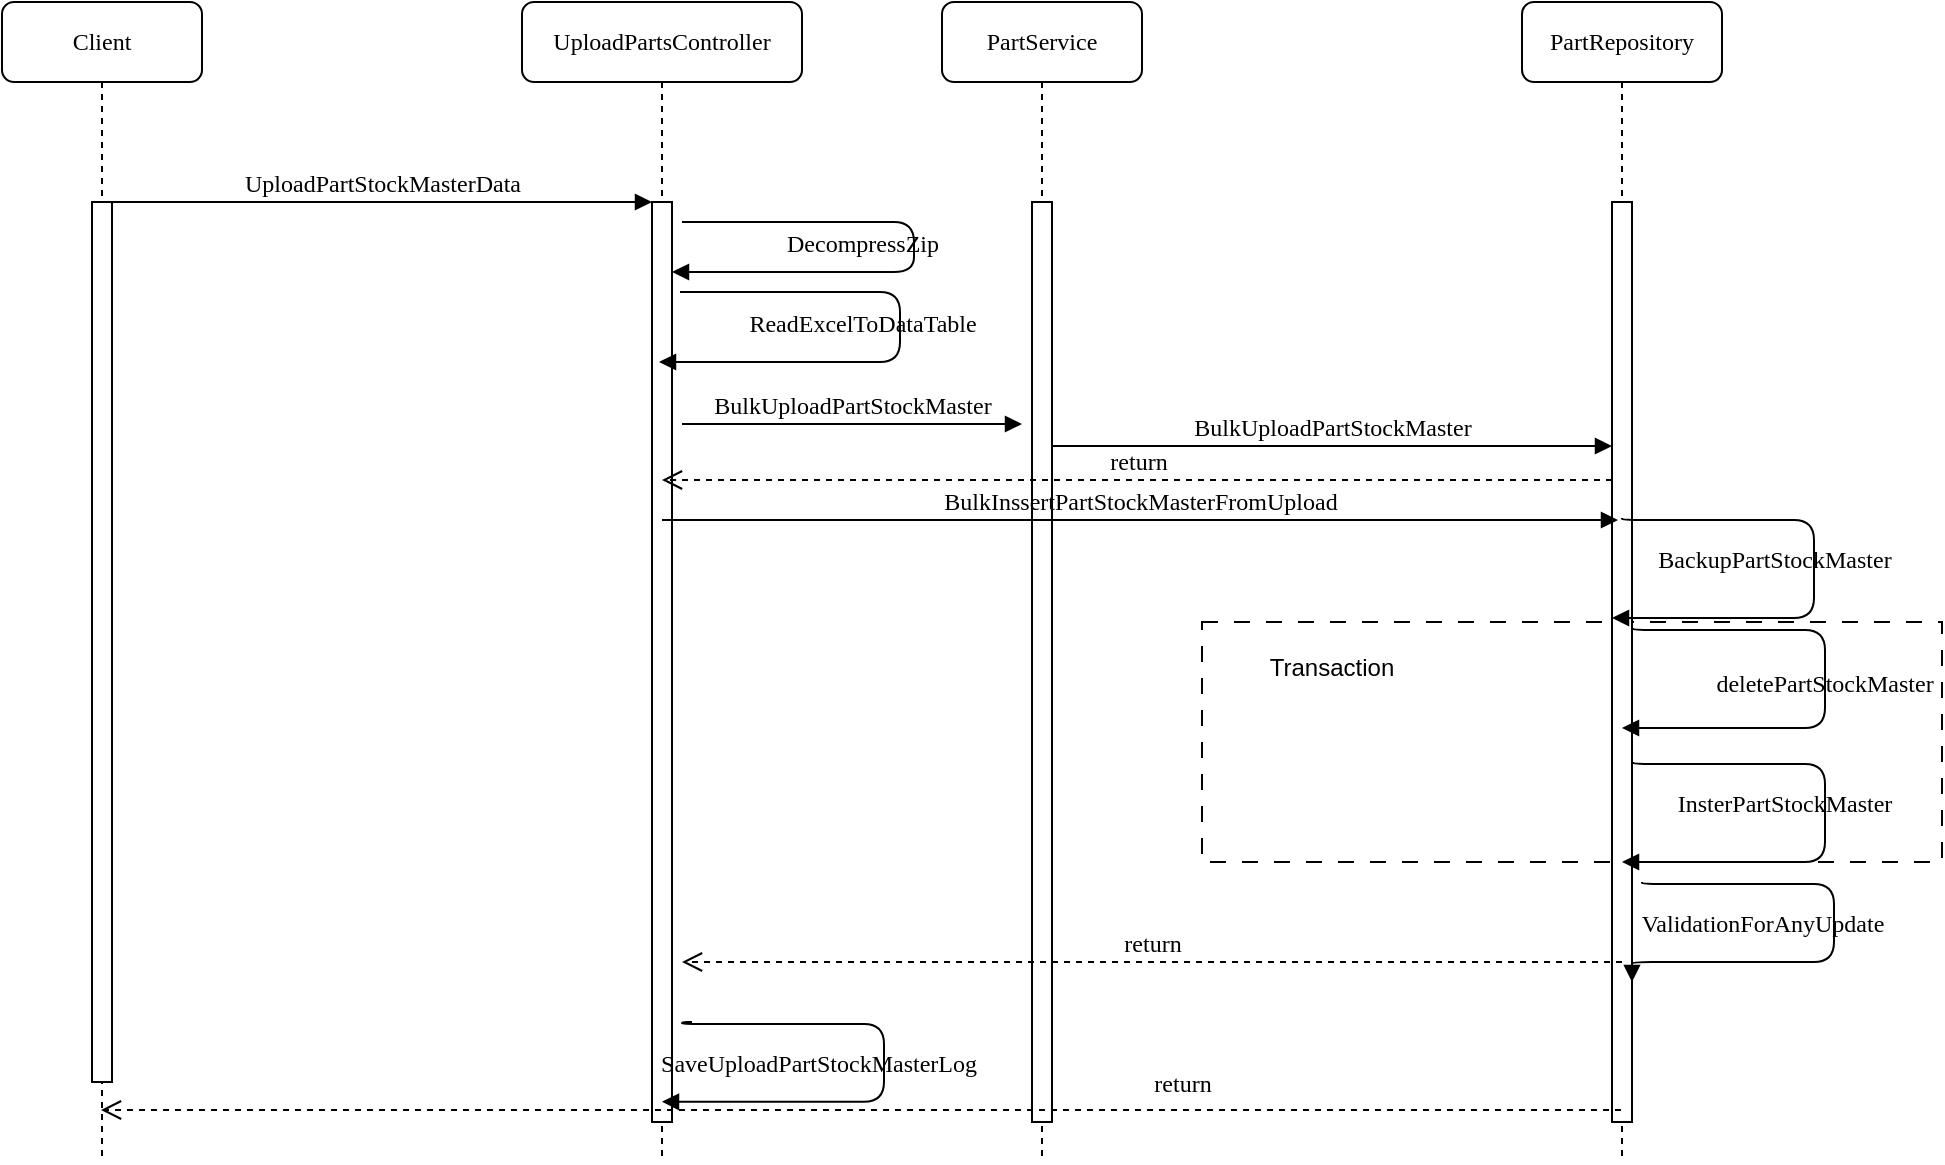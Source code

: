 <mxfile version="21.5.0" type="github">
  <diagram name="Page-1" id="13e1069c-82ec-6db2-03f1-153e76fe0fe0">
    <mxGraphModel dx="1434" dy="796" grid="1" gridSize="10" guides="1" tooltips="1" connect="1" arrows="1" fold="1" page="1" pageScale="1" pageWidth="1100" pageHeight="850" background="none" math="0" shadow="0">
      <root>
        <mxCell id="0" />
        <mxCell id="1" parent="0" />
        <mxCell id="aby0zHnrufxBEsvmuhQ6-9" value="" style="rounded=0;whiteSpace=wrap;html=1;fillColor=none;dashed=1;dashPattern=8 8;" parent="1" vertex="1">
          <mxGeometry x="700" y="390" width="370" height="120" as="geometry" />
        </mxCell>
        <mxCell id="7baba1c4bc27f4b0-2" value="UploadPartsController" style="shape=umlLifeline;perimeter=lifelinePerimeter;whiteSpace=wrap;html=1;container=1;collapsible=0;recursiveResize=0;outlineConnect=0;rounded=1;shadow=0;comic=0;labelBackgroundColor=none;strokeWidth=1;fontFamily=Verdana;fontSize=12;align=center;" parent="1" vertex="1">
          <mxGeometry x="360" y="80" width="140" height="580" as="geometry" />
        </mxCell>
        <mxCell id="7baba1c4bc27f4b0-10" value="" style="html=1;points=[];perimeter=orthogonalPerimeter;rounded=0;shadow=0;comic=0;labelBackgroundColor=none;strokeWidth=1;fontFamily=Verdana;fontSize=12;align=center;" parent="7baba1c4bc27f4b0-2" vertex="1">
          <mxGeometry x="65" y="100" width="10" height="460" as="geometry" />
        </mxCell>
        <mxCell id="qz3KD22gEbFZeI08fwnA-8" value="DecompressZip" style="html=1;verticalAlign=bottom;endArrow=block;labelBackgroundColor=none;fontFamily=Verdana;fontSize=12;edgeStyle=orthogonalEdgeStyle;elbow=vertical;" edge="1" parent="7baba1c4bc27f4b0-2">
          <mxGeometry x="0.275" y="-5" relative="1" as="geometry">
            <mxPoint x="80" y="110" as="sourcePoint" />
            <Array as="points">
              <mxPoint x="86" y="110" />
              <mxPoint x="196" y="110" />
              <mxPoint x="196" y="135" />
            </Array>
            <mxPoint x="75" y="135" as="targetPoint" />
            <mxPoint as="offset" />
          </mxGeometry>
        </mxCell>
        <mxCell id="7baba1c4bc27f4b0-4" value="PartService" style="shape=umlLifeline;perimeter=lifelinePerimeter;whiteSpace=wrap;html=1;container=1;collapsible=0;recursiveResize=0;outlineConnect=0;rounded=1;shadow=0;comic=0;labelBackgroundColor=none;strokeWidth=1;fontFamily=Verdana;fontSize=12;align=center;" parent="1" vertex="1">
          <mxGeometry x="570" y="80" width="100" height="580" as="geometry" />
        </mxCell>
        <mxCell id="7baba1c4bc27f4b0-16" value="" style="html=1;points=[];perimeter=orthogonalPerimeter;rounded=0;shadow=0;comic=0;labelBackgroundColor=none;strokeWidth=1;fontFamily=Verdana;fontSize=12;align=center;" parent="7baba1c4bc27f4b0-4" vertex="1">
          <mxGeometry x="45" y="100" width="10" height="460" as="geometry" />
        </mxCell>
        <mxCell id="7baba1c4bc27f4b0-5" value="PartRepository" style="shape=umlLifeline;perimeter=lifelinePerimeter;whiteSpace=wrap;html=1;container=1;collapsible=0;recursiveResize=0;outlineConnect=0;rounded=1;shadow=0;comic=0;labelBackgroundColor=none;strokeWidth=1;fontFamily=Verdana;fontSize=12;align=center;" parent="1" vertex="1">
          <mxGeometry x="860" y="80" width="100" height="580" as="geometry" />
        </mxCell>
        <mxCell id="7baba1c4bc27f4b0-19" value="" style="html=1;points=[];perimeter=orthogonalPerimeter;rounded=0;shadow=0;comic=0;labelBackgroundColor=none;strokeWidth=1;fontFamily=Verdana;fontSize=12;align=center;" parent="7baba1c4bc27f4b0-5" vertex="1">
          <mxGeometry x="45" y="100" width="10" height="460" as="geometry" />
        </mxCell>
        <mxCell id="aby0zHnrufxBEsvmuhQ6-5" value="BackupPartStockMaster&lt;br&gt;" style="html=1;verticalAlign=bottom;endArrow=block;labelBackgroundColor=none;fontFamily=Verdana;fontSize=12;edgeStyle=orthogonalEdgeStyle;elbow=vertical;" parent="7baba1c4bc27f4b0-5" edge="1">
          <mxGeometry x="0.349" y="-20" relative="1" as="geometry">
            <mxPoint x="50" y="258" as="sourcePoint" />
            <mxPoint x="45" y="308" as="targetPoint" />
            <Array as="points">
              <mxPoint x="50" y="259" />
              <mxPoint x="146" y="259" />
              <mxPoint x="146" y="308" />
            </Array>
            <mxPoint as="offset" />
          </mxGeometry>
        </mxCell>
        <mxCell id="7baba1c4bc27f4b0-8" value="Client" style="shape=umlLifeline;perimeter=lifelinePerimeter;whiteSpace=wrap;html=1;container=1;collapsible=0;recursiveResize=0;outlineConnect=0;rounded=1;shadow=0;comic=0;labelBackgroundColor=none;strokeWidth=1;fontFamily=Verdana;fontSize=12;align=center;" parent="1" vertex="1">
          <mxGeometry x="100" y="80" width="100" height="580" as="geometry" />
        </mxCell>
        <mxCell id="7baba1c4bc27f4b0-9" value="" style="html=1;points=[];perimeter=orthogonalPerimeter;rounded=0;shadow=0;comic=0;labelBackgroundColor=none;strokeWidth=1;fontFamily=Verdana;fontSize=12;align=center;" parent="7baba1c4bc27f4b0-8" vertex="1">
          <mxGeometry x="45" y="100" width="10" height="440" as="geometry" />
        </mxCell>
        <mxCell id="7baba1c4bc27f4b0-17" value="ReadExcelToDataTable" style="html=1;verticalAlign=bottom;endArrow=block;labelBackgroundColor=none;fontFamily=Verdana;fontSize=12;edgeStyle=orthogonalEdgeStyle;elbow=vertical;" parent="1" edge="1">
          <mxGeometry x="0.235" y="-10" relative="1" as="geometry">
            <mxPoint x="439" y="225" as="sourcePoint" />
            <Array as="points">
              <mxPoint x="549" y="225" />
              <mxPoint x="549" y="260" />
            </Array>
            <mxPoint x="428.5" y="260" as="targetPoint" />
            <mxPoint as="offset" />
          </mxGeometry>
        </mxCell>
        <mxCell id="7baba1c4bc27f4b0-20" value="BulkUploadPartStockMaster" style="html=1;verticalAlign=bottom;endArrow=block;entryX=0;entryY=0;labelBackgroundColor=none;fontFamily=Verdana;fontSize=12;edgeStyle=elbowEdgeStyle;elbow=vertical;" parent="1" edge="1">
          <mxGeometry relative="1" as="geometry">
            <mxPoint x="625" y="302" as="sourcePoint" />
            <mxPoint x="905" y="302" as="targetPoint" />
            <mxPoint as="offset" />
          </mxGeometry>
        </mxCell>
        <mxCell id="7baba1c4bc27f4b0-21" value="return" style="html=1;verticalAlign=bottom;endArrow=open;dashed=1;endSize=8;labelBackgroundColor=none;fontFamily=Verdana;fontSize=12;edgeStyle=elbowEdgeStyle;elbow=vertical;" parent="1" target="7baba1c4bc27f4b0-2" edge="1">
          <mxGeometry relative="1" as="geometry">
            <mxPoint x="625" y="319" as="targetPoint" />
            <Array as="points">
              <mxPoint x="670" y="319" />
              <mxPoint x="700" y="319" />
            </Array>
            <mxPoint x="905" y="319" as="sourcePoint" />
          </mxGeometry>
        </mxCell>
        <mxCell id="7baba1c4bc27f4b0-11" value="UploadPartStockMasterData" style="html=1;verticalAlign=bottom;endArrow=block;entryX=0;entryY=0;labelBackgroundColor=none;fontFamily=Verdana;fontSize=12;edgeStyle=elbowEdgeStyle;elbow=vertical;" parent="1" source="7baba1c4bc27f4b0-9" target="7baba1c4bc27f4b0-10" edge="1">
          <mxGeometry relative="1" as="geometry">
            <mxPoint x="220" y="190" as="sourcePoint" />
            <mxPoint as="offset" />
          </mxGeometry>
        </mxCell>
        <mxCell id="aby0zHnrufxBEsvmuhQ6-1" value="BulkInssertPartStockMasterFromUpload" style="html=1;verticalAlign=bottom;endArrow=block;entryX=0;entryY=0;labelBackgroundColor=none;fontFamily=Verdana;fontSize=12;edgeStyle=elbowEdgeStyle;elbow=vertical;" parent="1" edge="1" source="7baba1c4bc27f4b0-2">
          <mxGeometry relative="1" as="geometry">
            <mxPoint x="628" y="339" as="sourcePoint" />
            <mxPoint x="908" y="339" as="targetPoint" />
            <mxPoint as="offset" />
          </mxGeometry>
        </mxCell>
        <mxCell id="aby0zHnrufxBEsvmuhQ6-4" value="deletePartStockMaster" style="html=1;verticalAlign=bottom;endArrow=block;labelBackgroundColor=none;fontFamily=Verdana;fontSize=12;edgeStyle=orthogonalEdgeStyle;elbow=vertical;" parent="1" edge="1">
          <mxGeometry x="0.075" y="-1" relative="1" as="geometry">
            <mxPoint x="915.5" y="393" as="sourcePoint" />
            <mxPoint x="910" y="443" as="targetPoint" />
            <Array as="points">
              <mxPoint x="915.5" y="394" />
              <mxPoint x="1011.5" y="394" />
              <mxPoint x="1011.5" y="443" />
            </Array>
            <mxPoint as="offset" />
          </mxGeometry>
        </mxCell>
        <mxCell id="aby0zHnrufxBEsvmuhQ6-6" value="InsterPartStockMaster" style="html=1;verticalAlign=bottom;endArrow=block;labelBackgroundColor=none;fontFamily=Verdana;fontSize=12;edgeStyle=orthogonalEdgeStyle;elbow=vertical;" parent="1" edge="1">
          <mxGeometry x="0.349" y="-20" relative="1" as="geometry">
            <mxPoint x="915.5" y="460" as="sourcePoint" />
            <mxPoint x="910" y="510" as="targetPoint" />
            <Array as="points">
              <mxPoint x="915.5" y="461" />
              <mxPoint x="1011.5" y="461" />
              <mxPoint x="1011.5" y="510" />
            </Array>
            <mxPoint as="offset" />
          </mxGeometry>
        </mxCell>
        <mxCell id="aby0zHnrufxBEsvmuhQ6-7" value="ValidationForAnyUpdate" style="html=1;verticalAlign=bottom;endArrow=block;labelBackgroundColor=none;fontFamily=Verdana;fontSize=12;edgeStyle=orthogonalEdgeStyle;elbow=vertical;" parent="1" edge="1">
          <mxGeometry x="0.393" y="-10" relative="1" as="geometry">
            <mxPoint x="920" y="520" as="sourcePoint" />
            <mxPoint x="915" y="570" as="targetPoint" />
            <Array as="points">
              <mxPoint x="920" y="521" />
              <mxPoint x="1016" y="521" />
              <mxPoint x="1016" y="560" />
              <mxPoint x="915" y="560" />
            </Array>
            <mxPoint as="offset" />
          </mxGeometry>
        </mxCell>
        <mxCell id="7baba1c4bc27f4b0-30" value="return" style="html=1;verticalAlign=bottom;endArrow=open;dashed=1;endSize=8;labelBackgroundColor=none;fontFamily=Verdana;fontSize=12;edgeStyle=elbowEdgeStyle;elbow=vertical;" parent="1" edge="1">
          <mxGeometry x="-0.422" y="-4" relative="1" as="geometry">
            <mxPoint x="149.5" y="634" as="targetPoint" />
            <Array as="points">
              <mxPoint x="590.5" y="634" />
            </Array>
            <mxPoint x="909.5" y="634" as="sourcePoint" />
            <mxPoint as="offset" />
          </mxGeometry>
        </mxCell>
        <mxCell id="qz3KD22gEbFZeI08fwnA-1" value="BulkUploadPartStockMaster" style="html=1;verticalAlign=bottom;endArrow=block;labelBackgroundColor=none;fontFamily=Verdana;fontSize=12;edgeStyle=elbowEdgeStyle;elbow=vertical;" edge="1" parent="1">
          <mxGeometry relative="1" as="geometry">
            <mxPoint x="440" y="291" as="sourcePoint" />
            <mxPoint x="610" y="291" as="targetPoint" />
            <mxPoint as="offset" />
          </mxGeometry>
        </mxCell>
        <mxCell id="qz3KD22gEbFZeI08fwnA-3" value="SaveUploadPartStockMasterLog" style="html=1;verticalAlign=bottom;endArrow=block;labelBackgroundColor=none;fontFamily=Verdana;fontSize=12;edgeStyle=orthogonalEdgeStyle;elbow=vertical;entryX=0.5;entryY=0.978;entryDx=0;entryDy=0;entryPerimeter=0;" edge="1" parent="1" target="7baba1c4bc27f4b0-10">
          <mxGeometry x="0.393" y="-10" relative="1" as="geometry">
            <mxPoint x="445" y="590" as="sourcePoint" />
            <mxPoint x="440" y="640" as="targetPoint" />
            <Array as="points">
              <mxPoint x="440" y="590" />
              <mxPoint x="440" y="591" />
              <mxPoint x="541" y="591" />
              <mxPoint x="541" y="630" />
            </Array>
            <mxPoint as="offset" />
          </mxGeometry>
        </mxCell>
        <mxCell id="qz3KD22gEbFZeI08fwnA-6" value="Transaction" style="rounded=0;whiteSpace=wrap;html=1;strokeColor=none;" vertex="1" parent="1">
          <mxGeometry x="710" y="395" width="110" height="35" as="geometry" />
        </mxCell>
        <mxCell id="qz3KD22gEbFZeI08fwnA-7" value="return" style="html=1;verticalAlign=bottom;endArrow=open;dashed=1;endSize=8;labelBackgroundColor=none;fontFamily=Verdana;fontSize=12;edgeStyle=elbowEdgeStyle;elbow=vertical;" edge="1" parent="1">
          <mxGeometry relative="1" as="geometry">
            <mxPoint x="440" y="560" as="targetPoint" />
            <Array as="points">
              <mxPoint x="591" y="560" />
            </Array>
            <mxPoint x="910" y="560" as="sourcePoint" />
          </mxGeometry>
        </mxCell>
      </root>
    </mxGraphModel>
  </diagram>
</mxfile>
